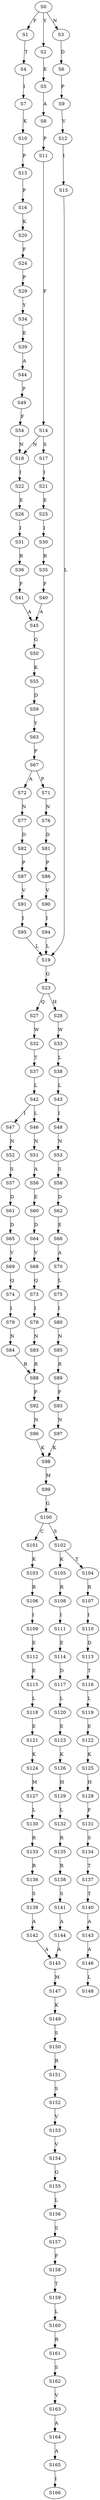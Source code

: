 strict digraph  {
	S0 -> S1 [ label = F ];
	S0 -> S2 [ label = Y ];
	S0 -> S3 [ label = N ];
	S1 -> S4 [ label = T ];
	S2 -> S5 [ label = E ];
	S3 -> S6 [ label = D ];
	S4 -> S7 [ label = I ];
	S5 -> S8 [ label = A ];
	S6 -> S9 [ label = P ];
	S7 -> S10 [ label = K ];
	S8 -> S11 [ label = P ];
	S9 -> S12 [ label = V ];
	S10 -> S13 [ label = P ];
	S11 -> S14 [ label = F ];
	S12 -> S15 [ label = I ];
	S13 -> S16 [ label = P ];
	S14 -> S17 [ label = S ];
	S14 -> S18 [ label = N ];
	S15 -> S19 [ label = L ];
	S16 -> S20 [ label = K ];
	S17 -> S21 [ label = I ];
	S18 -> S22 [ label = I ];
	S19 -> S23 [ label = G ];
	S20 -> S24 [ label = F ];
	S21 -> S25 [ label = E ];
	S22 -> S26 [ label = E ];
	S23 -> S27 [ label = Q ];
	S23 -> S28 [ label = H ];
	S24 -> S29 [ label = P ];
	S25 -> S30 [ label = I ];
	S26 -> S31 [ label = I ];
	S27 -> S32 [ label = W ];
	S28 -> S33 [ label = W ];
	S29 -> S34 [ label = Y ];
	S30 -> S35 [ label = R ];
	S31 -> S36 [ label = R ];
	S32 -> S37 [ label = T ];
	S33 -> S38 [ label = L ];
	S34 -> S39 [ label = E ];
	S35 -> S40 [ label = F ];
	S36 -> S41 [ label = F ];
	S37 -> S42 [ label = L ];
	S38 -> S43 [ label = L ];
	S39 -> S44 [ label = A ];
	S40 -> S45 [ label = A ];
	S41 -> S45 [ label = A ];
	S42 -> S46 [ label = L ];
	S42 -> S47 [ label = I ];
	S43 -> S48 [ label = I ];
	S44 -> S49 [ label = P ];
	S45 -> S50 [ label = G ];
	S46 -> S51 [ label = N ];
	S47 -> S52 [ label = N ];
	S48 -> S53 [ label = N ];
	S49 -> S54 [ label = F ];
	S50 -> S55 [ label = K ];
	S51 -> S56 [ label = A ];
	S52 -> S57 [ label = S ];
	S53 -> S58 [ label = S ];
	S54 -> S18 [ label = N ];
	S55 -> S59 [ label = D ];
	S56 -> S60 [ label = E ];
	S57 -> S61 [ label = D ];
	S58 -> S62 [ label = D ];
	S59 -> S63 [ label = Y ];
	S60 -> S64 [ label = D ];
	S61 -> S65 [ label = D ];
	S62 -> S66 [ label = E ];
	S63 -> S67 [ label = P ];
	S64 -> S68 [ label = V ];
	S65 -> S69 [ label = V ];
	S66 -> S70 [ label = A ];
	S67 -> S71 [ label = P ];
	S67 -> S72 [ label = A ];
	S68 -> S73 [ label = Q ];
	S69 -> S74 [ label = Q ];
	S70 -> S75 [ label = L ];
	S71 -> S76 [ label = N ];
	S72 -> S77 [ label = N ];
	S73 -> S78 [ label = I ];
	S74 -> S79 [ label = I ];
	S75 -> S80 [ label = I ];
	S76 -> S81 [ label = D ];
	S77 -> S82 [ label = D ];
	S78 -> S83 [ label = N ];
	S79 -> S84 [ label = N ];
	S80 -> S85 [ label = N ];
	S81 -> S86 [ label = P ];
	S82 -> S87 [ label = P ];
	S83 -> S88 [ label = R ];
	S84 -> S88 [ label = R ];
	S85 -> S89 [ label = R ];
	S86 -> S90 [ label = V ];
	S87 -> S91 [ label = V ];
	S88 -> S92 [ label = F ];
	S89 -> S93 [ label = F ];
	S90 -> S94 [ label = I ];
	S91 -> S95 [ label = I ];
	S92 -> S96 [ label = N ];
	S93 -> S97 [ label = N ];
	S94 -> S19 [ label = L ];
	S95 -> S19 [ label = L ];
	S96 -> S98 [ label = K ];
	S97 -> S98 [ label = K ];
	S98 -> S99 [ label = M ];
	S99 -> S100 [ label = G ];
	S100 -> S101 [ label = C ];
	S100 -> S102 [ label = S ];
	S101 -> S103 [ label = K ];
	S102 -> S104 [ label = T ];
	S102 -> S105 [ label = K ];
	S103 -> S106 [ label = R ];
	S104 -> S107 [ label = R ];
	S105 -> S108 [ label = R ];
	S106 -> S109 [ label = I ];
	S107 -> S110 [ label = I ];
	S108 -> S111 [ label = I ];
	S109 -> S112 [ label = E ];
	S110 -> S113 [ label = D ];
	S111 -> S114 [ label = E ];
	S112 -> S115 [ label = E ];
	S113 -> S116 [ label = T ];
	S114 -> S117 [ label = D ];
	S115 -> S118 [ label = L ];
	S116 -> S119 [ label = L ];
	S117 -> S120 [ label = L ];
	S118 -> S121 [ label = E ];
	S119 -> S122 [ label = E ];
	S120 -> S123 [ label = E ];
	S121 -> S124 [ label = K ];
	S122 -> S125 [ label = K ];
	S123 -> S126 [ label = K ];
	S124 -> S127 [ label = M ];
	S125 -> S128 [ label = H ];
	S126 -> S129 [ label = H ];
	S127 -> S130 [ label = L ];
	S128 -> S131 [ label = F ];
	S129 -> S132 [ label = L ];
	S130 -> S133 [ label = R ];
	S131 -> S134 [ label = S ];
	S132 -> S135 [ label = R ];
	S133 -> S136 [ label = R ];
	S134 -> S137 [ label = T ];
	S135 -> S138 [ label = R ];
	S136 -> S139 [ label = S ];
	S137 -> S140 [ label = T ];
	S138 -> S141 [ label = S ];
	S139 -> S142 [ label = A ];
	S140 -> S143 [ label = A ];
	S141 -> S144 [ label = A ];
	S142 -> S145 [ label = A ];
	S143 -> S146 [ label = A ];
	S144 -> S145 [ label = A ];
	S145 -> S147 [ label = M ];
	S146 -> S148 [ label = L ];
	S147 -> S149 [ label = K ];
	S149 -> S150 [ label = S ];
	S150 -> S151 [ label = R ];
	S151 -> S152 [ label = S ];
	S152 -> S153 [ label = V ];
	S153 -> S154 [ label = V ];
	S154 -> S155 [ label = G ];
	S155 -> S156 [ label = L ];
	S156 -> S157 [ label = S ];
	S157 -> S158 [ label = F ];
	S158 -> S159 [ label = T ];
	S159 -> S160 [ label = L ];
	S160 -> S161 [ label = R ];
	S161 -> S162 [ label = S ];
	S162 -> S163 [ label = V ];
	S163 -> S164 [ label = A ];
	S164 -> S165 [ label = A ];
	S165 -> S166 [ label = I ];
}
